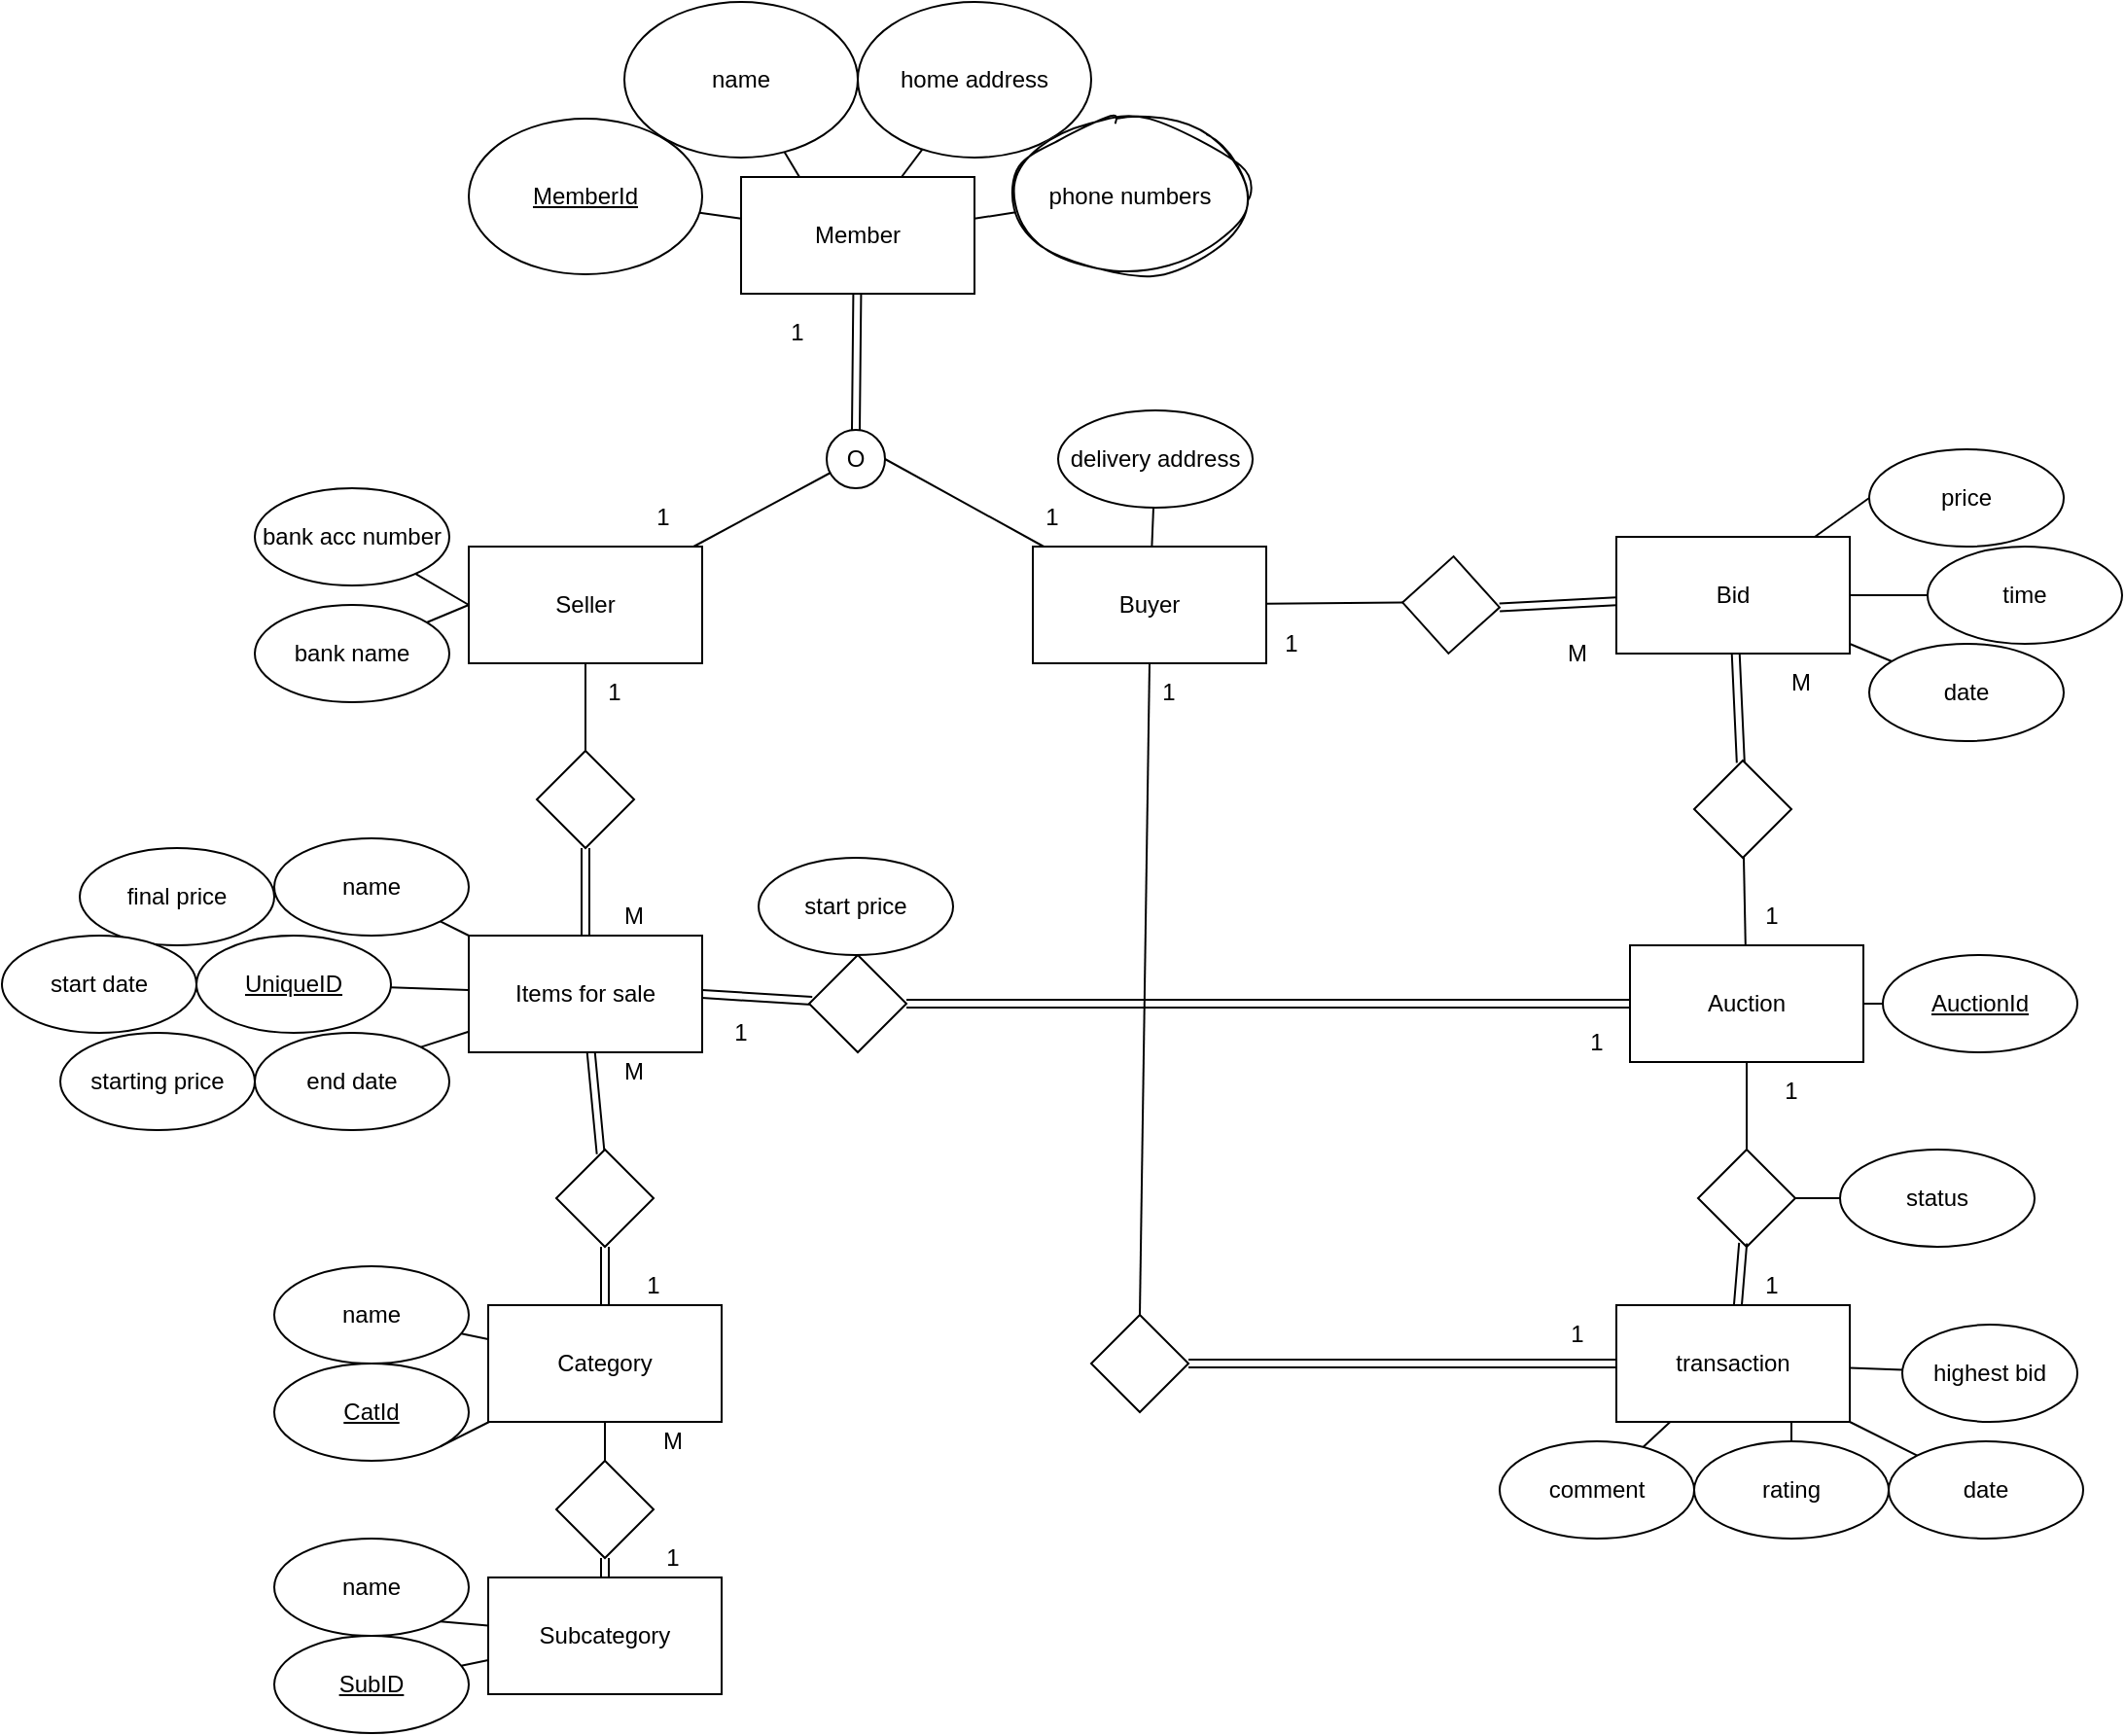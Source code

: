 <mxfile version="22.0.8" type="github">
  <diagram name="Page-1" id="o0DM0_MiCbaJy6bLGhnn">
    <mxGraphModel dx="1614" dy="1233" grid="1" gridSize="10" guides="1" tooltips="1" connect="1" arrows="1" fold="1" page="1" pageScale="1" pageWidth="827" pageHeight="1169" math="0" shadow="0">
      <root>
        <mxCell id="0" />
        <mxCell id="1" parent="0" />
        <mxCell id="vdYyiGhlFjjqDIYG_Mna-1" value="Member" style="rounded=0;whiteSpace=wrap;html=1;" vertex="1" parent="1">
          <mxGeometry x="340" y="340" width="120" height="60" as="geometry" />
        </mxCell>
        <mxCell id="vdYyiGhlFjjqDIYG_Mna-2" value="MemberId" style="ellipse;whiteSpace=wrap;html=1;fontStyle=4" vertex="1" parent="1">
          <mxGeometry x="200" y="310" width="120" height="80" as="geometry" />
        </mxCell>
        <mxCell id="vdYyiGhlFjjqDIYG_Mna-4" value="name" style="ellipse;whiteSpace=wrap;html=1;" vertex="1" parent="1">
          <mxGeometry x="280" y="250" width="120" height="80" as="geometry" />
        </mxCell>
        <mxCell id="vdYyiGhlFjjqDIYG_Mna-5" value="home address" style="ellipse;whiteSpace=wrap;html=1;" vertex="1" parent="1">
          <mxGeometry x="400" y="250" width="120" height="80" as="geometry" />
        </mxCell>
        <mxCell id="vdYyiGhlFjjqDIYG_Mna-6" value="phone numbers" style="ellipse;whiteSpace=wrap;html=1;sketch=1;curveFitting=1;jiggle=2;" vertex="1" parent="1">
          <mxGeometry x="480" y="310" width="120" height="80" as="geometry" />
        </mxCell>
        <mxCell id="vdYyiGhlFjjqDIYG_Mna-7" value="Seller" style="rounded=0;whiteSpace=wrap;html=1;" vertex="1" parent="1">
          <mxGeometry x="200" y="530" width="120" height="60" as="geometry" />
        </mxCell>
        <mxCell id="vdYyiGhlFjjqDIYG_Mna-8" value="Buyer" style="rounded=0;whiteSpace=wrap;html=1;" vertex="1" parent="1">
          <mxGeometry x="490" y="530" width="120" height="60" as="geometry" />
        </mxCell>
        <mxCell id="vdYyiGhlFjjqDIYG_Mna-9" value="" style="endArrow=none;html=1;rounded=0;" edge="1" parent="1" source="vdYyiGhlFjjqDIYG_Mna-7" target="vdYyiGhlFjjqDIYG_Mna-10">
          <mxGeometry width="50" height="50" relative="1" as="geometry">
            <mxPoint x="370" y="570" as="sourcePoint" />
            <mxPoint x="420" y="520" as="targetPoint" />
          </mxGeometry>
        </mxCell>
        <mxCell id="vdYyiGhlFjjqDIYG_Mna-10" value="O" style="ellipse;whiteSpace=wrap;html=1;aspect=fixed;" vertex="1" parent="1">
          <mxGeometry x="384" y="470" width="30" height="30" as="geometry" />
        </mxCell>
        <mxCell id="vdYyiGhlFjjqDIYG_Mna-11" value="" style="endArrow=none;html=1;rounded=0;exitX=1;exitY=0.5;exitDx=0;exitDy=0;" edge="1" parent="1" source="vdYyiGhlFjjqDIYG_Mna-10" target="vdYyiGhlFjjqDIYG_Mna-8">
          <mxGeometry width="50" height="50" relative="1" as="geometry">
            <mxPoint x="370" y="570" as="sourcePoint" />
            <mxPoint x="420" y="520" as="targetPoint" />
          </mxGeometry>
        </mxCell>
        <mxCell id="vdYyiGhlFjjqDIYG_Mna-12" value="" style="endArrow=none;html=1;rounded=0;entryX=0.5;entryY=0;entryDx=0;entryDy=0;shape=link;" edge="1" parent="1" source="vdYyiGhlFjjqDIYG_Mna-1" target="vdYyiGhlFjjqDIYG_Mna-10">
          <mxGeometry width="50" height="50" relative="1" as="geometry">
            <mxPoint x="424" y="495" as="sourcePoint" />
            <mxPoint x="506" y="540" as="targetPoint" />
          </mxGeometry>
        </mxCell>
        <mxCell id="vdYyiGhlFjjqDIYG_Mna-13" value="delivery address" style="ellipse;whiteSpace=wrap;html=1;" vertex="1" parent="1">
          <mxGeometry x="503" y="460" width="100" height="50" as="geometry" />
        </mxCell>
        <mxCell id="vdYyiGhlFjjqDIYG_Mna-14" value="bank acc number" style="ellipse;whiteSpace=wrap;html=1;" vertex="1" parent="1">
          <mxGeometry x="90" y="500" width="100" height="50" as="geometry" />
        </mxCell>
        <mxCell id="vdYyiGhlFjjqDIYG_Mna-15" value="bank name" style="ellipse;whiteSpace=wrap;html=1;" vertex="1" parent="1">
          <mxGeometry x="90" y="560" width="100" height="50" as="geometry" />
        </mxCell>
        <mxCell id="vdYyiGhlFjjqDIYG_Mna-16" value="Items for sale" style="rounded=0;whiteSpace=wrap;html=1;" vertex="1" parent="1">
          <mxGeometry x="200" y="730" width="120" height="60" as="geometry" />
        </mxCell>
        <mxCell id="vdYyiGhlFjjqDIYG_Mna-17" value="&lt;u&gt;UniqueID&lt;/u&gt;" style="ellipse;whiteSpace=wrap;html=1;" vertex="1" parent="1">
          <mxGeometry x="60" y="730" width="100" height="50" as="geometry" />
        </mxCell>
        <mxCell id="vdYyiGhlFjjqDIYG_Mna-18" value="name" style="ellipse;whiteSpace=wrap;html=1;" vertex="1" parent="1">
          <mxGeometry x="100" y="680" width="100" height="50" as="geometry" />
        </mxCell>
        <mxCell id="vdYyiGhlFjjqDIYG_Mna-19" value="end date" style="ellipse;whiteSpace=wrap;html=1;" vertex="1" parent="1">
          <mxGeometry x="90" y="780" width="100" height="50" as="geometry" />
        </mxCell>
        <mxCell id="vdYyiGhlFjjqDIYG_Mna-20" value="starting price" style="ellipse;whiteSpace=wrap;html=1;" vertex="1" parent="1">
          <mxGeometry x="-10" y="780" width="100" height="50" as="geometry" />
        </mxCell>
        <mxCell id="vdYyiGhlFjjqDIYG_Mna-21" value="final price" style="ellipse;whiteSpace=wrap;html=1;" vertex="1" parent="1">
          <mxGeometry y="685" width="100" height="50" as="geometry" />
        </mxCell>
        <mxCell id="vdYyiGhlFjjqDIYG_Mna-22" value="start date" style="ellipse;whiteSpace=wrap;html=1;" vertex="1" parent="1">
          <mxGeometry x="-40" y="730" width="100" height="50" as="geometry" />
        </mxCell>
        <mxCell id="vdYyiGhlFjjqDIYG_Mna-24" value="Subcategory" style="rounded=0;whiteSpace=wrap;html=1;" vertex="1" parent="1">
          <mxGeometry x="210" y="1060" width="120" height="60" as="geometry" />
        </mxCell>
        <mxCell id="vdYyiGhlFjjqDIYG_Mna-26" value="&lt;u&gt;SubID&lt;/u&gt;" style="ellipse;whiteSpace=wrap;html=1;" vertex="1" parent="1">
          <mxGeometry x="100" y="1090" width="100" height="50" as="geometry" />
        </mxCell>
        <mxCell id="vdYyiGhlFjjqDIYG_Mna-27" value="name" style="ellipse;whiteSpace=wrap;html=1;" vertex="1" parent="1">
          <mxGeometry x="100" y="1040" width="100" height="50" as="geometry" />
        </mxCell>
        <mxCell id="vdYyiGhlFjjqDIYG_Mna-28" value="Category" style="rounded=0;whiteSpace=wrap;html=1;" vertex="1" parent="1">
          <mxGeometry x="210" y="920" width="120" height="60" as="geometry" />
        </mxCell>
        <mxCell id="vdYyiGhlFjjqDIYG_Mna-29" value="name" style="ellipse;whiteSpace=wrap;html=1;" vertex="1" parent="1">
          <mxGeometry x="100" y="900" width="100" height="50" as="geometry" />
        </mxCell>
        <mxCell id="vdYyiGhlFjjqDIYG_Mna-30" value="&lt;u&gt;CatId&lt;/u&gt;" style="ellipse;whiteSpace=wrap;html=1;" vertex="1" parent="1">
          <mxGeometry x="100" y="950" width="100" height="50" as="geometry" />
        </mxCell>
        <mxCell id="vdYyiGhlFjjqDIYG_Mna-32" value="Bid" style="rounded=0;whiteSpace=wrap;html=1;" vertex="1" parent="1">
          <mxGeometry x="790" y="525" width="120" height="60" as="geometry" />
        </mxCell>
        <mxCell id="vdYyiGhlFjjqDIYG_Mna-33" value="price" style="ellipse;whiteSpace=wrap;html=1;" vertex="1" parent="1">
          <mxGeometry x="920" y="480" width="100" height="50" as="geometry" />
        </mxCell>
        <mxCell id="vdYyiGhlFjjqDIYG_Mna-34" value="time" style="ellipse;whiteSpace=wrap;html=1;" vertex="1" parent="1">
          <mxGeometry x="950" y="530" width="100" height="50" as="geometry" />
        </mxCell>
        <mxCell id="vdYyiGhlFjjqDIYG_Mna-35" value="date" style="ellipse;whiteSpace=wrap;html=1;" vertex="1" parent="1">
          <mxGeometry x="920" y="580" width="100" height="50" as="geometry" />
        </mxCell>
        <mxCell id="vdYyiGhlFjjqDIYG_Mna-37" value="Auction" style="rounded=0;whiteSpace=wrap;html=1;" vertex="1" parent="1">
          <mxGeometry x="797" y="735" width="120" height="60" as="geometry" />
        </mxCell>
        <mxCell id="vdYyiGhlFjjqDIYG_Mna-38" value="highest bid" style="ellipse;whiteSpace=wrap;html=1;" vertex="1" parent="1">
          <mxGeometry x="937" y="930" width="90" height="50" as="geometry" />
        </mxCell>
        <mxCell id="vdYyiGhlFjjqDIYG_Mna-39" value="transaction" style="rounded=0;whiteSpace=wrap;html=1;" vertex="1" parent="1">
          <mxGeometry x="790" y="920" width="120" height="60" as="geometry" />
        </mxCell>
        <mxCell id="vdYyiGhlFjjqDIYG_Mna-40" value="date" style="ellipse;whiteSpace=wrap;html=1;" vertex="1" parent="1">
          <mxGeometry x="930" y="990" width="100" height="50" as="geometry" />
        </mxCell>
        <mxCell id="vdYyiGhlFjjqDIYG_Mna-41" value="status" style="ellipse;whiteSpace=wrap;html=1;" vertex="1" parent="1">
          <mxGeometry x="905" y="840" width="100" height="50" as="geometry" />
        </mxCell>
        <mxCell id="vdYyiGhlFjjqDIYG_Mna-42" value="rating" style="ellipse;whiteSpace=wrap;html=1;" vertex="1" parent="1">
          <mxGeometry x="830" y="990" width="100" height="50" as="geometry" />
        </mxCell>
        <mxCell id="vdYyiGhlFjjqDIYG_Mna-43" value="comment" style="ellipse;whiteSpace=wrap;html=1;" vertex="1" parent="1">
          <mxGeometry x="730" y="990" width="100" height="50" as="geometry" />
        </mxCell>
        <mxCell id="vdYyiGhlFjjqDIYG_Mna-44" value="" style="rhombus;whiteSpace=wrap;html=1;rotation=-87;" vertex="1" parent="1">
          <mxGeometry x="680" y="535" width="50" height="50" as="geometry" />
        </mxCell>
        <mxCell id="vdYyiGhlFjjqDIYG_Mna-45" value="" style="endArrow=none;html=1;rounded=0;entryX=0.5;entryY=0;entryDx=0;entryDy=0;" edge="1" parent="1" source="vdYyiGhlFjjqDIYG_Mna-8" target="vdYyiGhlFjjqDIYG_Mna-44">
          <mxGeometry width="50" height="50" relative="1" as="geometry">
            <mxPoint x="424" y="495" as="sourcePoint" />
            <mxPoint x="506" y="540" as="targetPoint" />
          </mxGeometry>
        </mxCell>
        <mxCell id="vdYyiGhlFjjqDIYG_Mna-46" value="" style="endArrow=none;html=1;rounded=0;exitX=0.5;exitY=1;exitDx=0;exitDy=0;shape=link;" edge="1" parent="1" source="vdYyiGhlFjjqDIYG_Mna-44" target="vdYyiGhlFjjqDIYG_Mna-32">
          <mxGeometry width="50" height="50" relative="1" as="geometry">
            <mxPoint x="560" y="600" as="sourcePoint" />
            <mxPoint x="560" y="660" as="targetPoint" />
            <Array as="points" />
          </mxGeometry>
        </mxCell>
        <mxCell id="vdYyiGhlFjjqDIYG_Mna-47" value="" style="rhombus;whiteSpace=wrap;html=1;" vertex="1" parent="1">
          <mxGeometry x="832" y="840" width="50" height="50" as="geometry" />
        </mxCell>
        <mxCell id="vdYyiGhlFjjqDIYG_Mna-48" value="" style="endArrow=none;html=1;rounded=0;exitX=0.5;exitY=1;exitDx=0;exitDy=0;entryX=0.5;entryY=0;entryDx=0;entryDy=0;" edge="1" parent="1" source="vdYyiGhlFjjqDIYG_Mna-37" target="vdYyiGhlFjjqDIYG_Mna-47">
          <mxGeometry width="50" height="50" relative="1" as="geometry">
            <mxPoint x="867" y="600" as="sourcePoint" />
            <mxPoint x="867" y="660" as="targetPoint" />
          </mxGeometry>
        </mxCell>
        <mxCell id="vdYyiGhlFjjqDIYG_Mna-49" value="" style="endArrow=none;html=1;rounded=0;shape=link;" edge="1" parent="1" source="vdYyiGhlFjjqDIYG_Mna-39" target="vdYyiGhlFjjqDIYG_Mna-47">
          <mxGeometry width="50" height="50" relative="1" as="geometry">
            <mxPoint x="867" y="805" as="sourcePoint" />
            <mxPoint x="857" y="880" as="targetPoint" />
          </mxGeometry>
        </mxCell>
        <mxCell id="vdYyiGhlFjjqDIYG_Mna-50" value="" style="endArrow=none;html=1;rounded=0;" edge="1" parent="1" source="vdYyiGhlFjjqDIYG_Mna-37" target="vdYyiGhlFjjqDIYG_Mna-52">
          <mxGeometry width="50" height="50" relative="1" as="geometry">
            <mxPoint x="863" y="930" as="sourcePoint" />
            <mxPoint x="867" y="890" as="targetPoint" />
          </mxGeometry>
        </mxCell>
        <mxCell id="vdYyiGhlFjjqDIYG_Mna-51" value="" style="endArrow=none;html=1;rounded=0;entryX=0.5;entryY=1;entryDx=0;entryDy=0;exitX=0.5;exitY=0;exitDx=0;exitDy=0;" edge="1" parent="1" source="vdYyiGhlFjjqDIYG_Mna-57" target="vdYyiGhlFjjqDIYG_Mna-7">
          <mxGeometry width="50" height="50" relative="1" as="geometry">
            <mxPoint x="-160" y="435" as="sourcePoint" />
            <mxPoint x="358" y="700" as="targetPoint" />
          </mxGeometry>
        </mxCell>
        <mxCell id="vdYyiGhlFjjqDIYG_Mna-52" value="" style="rhombus;whiteSpace=wrap;html=1;" vertex="1" parent="1">
          <mxGeometry x="830" y="640" width="50" height="50" as="geometry" />
        </mxCell>
        <mxCell id="vdYyiGhlFjjqDIYG_Mna-54" value="" style="endArrow=none;html=1;rounded=0;shape=link;" edge="1" parent="1" source="vdYyiGhlFjjqDIYG_Mna-59" target="vdYyiGhlFjjqDIYG_Mna-28">
          <mxGeometry width="50" height="50" relative="1" as="geometry">
            <mxPoint x="270" y="740" as="sourcePoint" />
            <mxPoint x="280" y="830" as="targetPoint" />
          </mxGeometry>
        </mxCell>
        <mxCell id="vdYyiGhlFjjqDIYG_Mna-55" value="" style="endArrow=none;html=1;rounded=0;exitX=0.5;exitY=1;exitDx=0;exitDy=0;shape=link;" edge="1" parent="1" source="vdYyiGhlFjjqDIYG_Mna-61" target="vdYyiGhlFjjqDIYG_Mna-24">
          <mxGeometry width="50" height="50" relative="1" as="geometry">
            <mxPoint x="272" y="800" as="sourcePoint" />
            <mxPoint x="278" y="930" as="targetPoint" />
          </mxGeometry>
        </mxCell>
        <mxCell id="vdYyiGhlFjjqDIYG_Mna-56" value="" style="endArrow=none;html=1;rounded=0;exitX=1;exitY=0.5;exitDx=0;exitDy=0;shape=link;" edge="1" parent="1" source="vdYyiGhlFjjqDIYG_Mna-87" target="vdYyiGhlFjjqDIYG_Mna-37">
          <mxGeometry width="50" height="50" relative="1" as="geometry">
            <mxPoint x="280" y="990" as="sourcePoint" />
            <mxPoint x="280" y="1070" as="targetPoint" />
          </mxGeometry>
        </mxCell>
        <mxCell id="vdYyiGhlFjjqDIYG_Mna-58" value="" style="endArrow=none;html=1;rounded=0;entryX=0.5;entryY=1;entryDx=0;entryDy=0;exitX=0.5;exitY=0;exitDx=0;exitDy=0;shape=link;" edge="1" parent="1" source="vdYyiGhlFjjqDIYG_Mna-16" target="vdYyiGhlFjjqDIYG_Mna-57">
          <mxGeometry width="50" height="50" relative="1" as="geometry">
            <mxPoint x="260" y="730" as="sourcePoint" />
            <mxPoint x="260" y="590" as="targetPoint" />
          </mxGeometry>
        </mxCell>
        <mxCell id="vdYyiGhlFjjqDIYG_Mna-57" value="" style="rhombus;whiteSpace=wrap;html=1;" vertex="1" parent="1">
          <mxGeometry x="235" y="635" width="50" height="50" as="geometry" />
        </mxCell>
        <mxCell id="vdYyiGhlFjjqDIYG_Mna-60" value="" style="endArrow=none;html=1;rounded=0;shape=link;" edge="1" parent="1" source="vdYyiGhlFjjqDIYG_Mna-16" target="vdYyiGhlFjjqDIYG_Mna-59">
          <mxGeometry width="50" height="50" relative="1" as="geometry">
            <mxPoint x="262" y="790" as="sourcePoint" />
            <mxPoint x="268" y="920" as="targetPoint" />
          </mxGeometry>
        </mxCell>
        <mxCell id="vdYyiGhlFjjqDIYG_Mna-59" value="" style="rhombus;whiteSpace=wrap;html=1;" vertex="1" parent="1">
          <mxGeometry x="245" y="840" width="50" height="50" as="geometry" />
        </mxCell>
        <mxCell id="vdYyiGhlFjjqDIYG_Mna-62" value="" style="endArrow=none;html=1;rounded=0;exitX=0.5;exitY=1;exitDx=0;exitDy=0;" edge="1" parent="1" source="vdYyiGhlFjjqDIYG_Mna-28" target="vdYyiGhlFjjqDIYG_Mna-61">
          <mxGeometry width="50" height="50" relative="1" as="geometry">
            <mxPoint x="270" y="980" as="sourcePoint" />
            <mxPoint x="270" y="1060" as="targetPoint" />
          </mxGeometry>
        </mxCell>
        <mxCell id="vdYyiGhlFjjqDIYG_Mna-61" value="" style="rhombus;whiteSpace=wrap;html=1;" vertex="1" parent="1">
          <mxGeometry x="245" y="1000" width="50" height="50" as="geometry" />
        </mxCell>
        <mxCell id="vdYyiGhlFjjqDIYG_Mna-64" value="" style="endArrow=none;html=1;rounded=0;exitX=0;exitY=0.5;exitDx=0;exitDy=0;" edge="1" parent="1" source="vdYyiGhlFjjqDIYG_Mna-7" target="vdYyiGhlFjjqDIYG_Mna-14">
          <mxGeometry width="50" height="50" relative="1" as="geometry">
            <mxPoint x="326" y="540" as="sourcePoint" />
            <mxPoint x="396" y="502" as="targetPoint" />
          </mxGeometry>
        </mxCell>
        <mxCell id="vdYyiGhlFjjqDIYG_Mna-65" value="" style="endArrow=none;html=1;rounded=0;exitX=0;exitY=0.5;exitDx=0;exitDy=0;" edge="1" parent="1" source="vdYyiGhlFjjqDIYG_Mna-7" target="vdYyiGhlFjjqDIYG_Mna-15">
          <mxGeometry width="50" height="50" relative="1" as="geometry">
            <mxPoint x="210" y="570" as="sourcePoint" />
            <mxPoint x="183" y="554" as="targetPoint" />
          </mxGeometry>
        </mxCell>
        <mxCell id="vdYyiGhlFjjqDIYG_Mna-66" value="" style="endArrow=none;html=1;rounded=0;" edge="1" parent="1" source="vdYyiGhlFjjqDIYG_Mna-18" target="vdYyiGhlFjjqDIYG_Mna-16">
          <mxGeometry width="50" height="50" relative="1" as="geometry">
            <mxPoint x="210" y="570" as="sourcePoint" />
            <mxPoint x="189" y="579" as="targetPoint" />
          </mxGeometry>
        </mxCell>
        <mxCell id="vdYyiGhlFjjqDIYG_Mna-67" value="" style="endArrow=none;html=1;rounded=0;" edge="1" parent="1" source="vdYyiGhlFjjqDIYG_Mna-16" target="vdYyiGhlFjjqDIYG_Mna-17">
          <mxGeometry width="50" height="50" relative="1" as="geometry">
            <mxPoint x="196" y="732" as="sourcePoint" />
            <mxPoint x="210" y="740" as="targetPoint" />
          </mxGeometry>
        </mxCell>
        <mxCell id="vdYyiGhlFjjqDIYG_Mna-68" value="" style="endArrow=none;html=1;rounded=0;exitX=1;exitY=0;exitDx=0;exitDy=0;" edge="1" parent="1" source="vdYyiGhlFjjqDIYG_Mna-19" target="vdYyiGhlFjjqDIYG_Mna-16">
          <mxGeometry width="50" height="50" relative="1" as="geometry">
            <mxPoint x="210" y="768" as="sourcePoint" />
            <mxPoint x="170" y="766" as="targetPoint" />
          </mxGeometry>
        </mxCell>
        <mxCell id="vdYyiGhlFjjqDIYG_Mna-69" value="" style="endArrow=none;html=1;rounded=0;" edge="1" parent="1" source="vdYyiGhlFjjqDIYG_Mna-1" target="vdYyiGhlFjjqDIYG_Mna-2">
          <mxGeometry width="50" height="50" relative="1" as="geometry">
            <mxPoint x="186" y="798" as="sourcePoint" />
            <mxPoint x="210" y="790" as="targetPoint" />
          </mxGeometry>
        </mxCell>
        <mxCell id="vdYyiGhlFjjqDIYG_Mna-70" value="" style="endArrow=none;html=1;rounded=0;entryX=0.25;entryY=0;entryDx=0;entryDy=0;" edge="1" parent="1" source="vdYyiGhlFjjqDIYG_Mna-4" target="vdYyiGhlFjjqDIYG_Mna-1">
          <mxGeometry width="50" height="50" relative="1" as="geometry">
            <mxPoint x="350" y="371" as="sourcePoint" />
            <mxPoint x="329" y="368" as="targetPoint" />
          </mxGeometry>
        </mxCell>
        <mxCell id="vdYyiGhlFjjqDIYG_Mna-71" value="" style="endArrow=none;html=1;rounded=0;" edge="1" parent="1" source="vdYyiGhlFjjqDIYG_Mna-5" target="vdYyiGhlFjjqDIYG_Mna-1">
          <mxGeometry width="50" height="50" relative="1" as="geometry">
            <mxPoint x="372" y="337" as="sourcePoint" />
            <mxPoint x="380" y="350" as="targetPoint" />
          </mxGeometry>
        </mxCell>
        <mxCell id="vdYyiGhlFjjqDIYG_Mna-72" value="" style="endArrow=none;html=1;rounded=0;" edge="1" parent="1" source="vdYyiGhlFjjqDIYG_Mna-6" target="vdYyiGhlFjjqDIYG_Mna-1">
          <mxGeometry width="50" height="50" relative="1" as="geometry">
            <mxPoint x="443" y="336" as="sourcePoint" />
            <mxPoint x="432" y="350" as="targetPoint" />
          </mxGeometry>
        </mxCell>
        <mxCell id="vdYyiGhlFjjqDIYG_Mna-73" value="" style="endArrow=none;html=1;rounded=0;" edge="1" parent="1" source="vdYyiGhlFjjqDIYG_Mna-8" target="vdYyiGhlFjjqDIYG_Mna-13">
          <mxGeometry width="50" height="50" relative="1" as="geometry">
            <mxPoint x="491" y="368" as="sourcePoint" />
            <mxPoint x="470" y="371" as="targetPoint" />
          </mxGeometry>
        </mxCell>
        <mxCell id="vdYyiGhlFjjqDIYG_Mna-74" value="" style="endArrow=none;html=1;rounded=0;entryX=0;entryY=0.5;entryDx=0;entryDy=0;" edge="1" parent="1" source="vdYyiGhlFjjqDIYG_Mna-32" target="vdYyiGhlFjjqDIYG_Mna-33">
          <mxGeometry width="50" height="50" relative="1" as="geometry">
            <mxPoint x="670" y="349" as="sourcePoint" />
            <mxPoint x="704" y="343" as="targetPoint" />
          </mxGeometry>
        </mxCell>
        <mxCell id="vdYyiGhlFjjqDIYG_Mna-75" value="" style="endArrow=none;html=1;rounded=0;" edge="1" parent="1" source="vdYyiGhlFjjqDIYG_Mna-32" target="vdYyiGhlFjjqDIYG_Mna-34">
          <mxGeometry width="50" height="50" relative="1" as="geometry">
            <mxPoint x="890" y="550" as="sourcePoint" />
            <mxPoint x="930" y="515" as="targetPoint" />
          </mxGeometry>
        </mxCell>
        <mxCell id="vdYyiGhlFjjqDIYG_Mna-76" value="" style="endArrow=none;html=1;rounded=0;" edge="1" parent="1" source="vdYyiGhlFjjqDIYG_Mna-32" target="vdYyiGhlFjjqDIYG_Mna-35">
          <mxGeometry width="50" height="50" relative="1" as="geometry">
            <mxPoint x="920" y="565" as="sourcePoint" />
            <mxPoint x="960" y="565" as="targetPoint" />
          </mxGeometry>
        </mxCell>
        <mxCell id="vdYyiGhlFjjqDIYG_Mna-77" value="" style="endArrow=none;html=1;rounded=0;" edge="1" parent="1" source="vdYyiGhlFjjqDIYG_Mna-39" target="vdYyiGhlFjjqDIYG_Mna-38">
          <mxGeometry width="50" height="50" relative="1" as="geometry">
            <mxPoint x="1177" y="800" as="sourcePoint" />
            <mxPoint x="1199" y="809" as="targetPoint" />
          </mxGeometry>
        </mxCell>
        <mxCell id="vdYyiGhlFjjqDIYG_Mna-78" value="" style="endArrow=none;html=1;rounded=0;" edge="1" parent="1" source="vdYyiGhlFjjqDIYG_Mna-47" target="vdYyiGhlFjjqDIYG_Mna-41">
          <mxGeometry width="50" height="50" relative="1" as="geometry">
            <mxPoint x="920" y="944" as="sourcePoint" />
            <mxPoint x="949" y="936" as="targetPoint" />
          </mxGeometry>
        </mxCell>
        <mxCell id="vdYyiGhlFjjqDIYG_Mna-79" value="" style="endArrow=none;html=1;rounded=0;" edge="1" parent="1" source="vdYyiGhlFjjqDIYG_Mna-39" target="vdYyiGhlFjjqDIYG_Mna-40">
          <mxGeometry width="50" height="50" relative="1" as="geometry">
            <mxPoint x="920" y="967" as="sourcePoint" />
            <mxPoint x="941" y="970" as="targetPoint" />
          </mxGeometry>
        </mxCell>
        <mxCell id="vdYyiGhlFjjqDIYG_Mna-80" value="" style="endArrow=none;html=1;rounded=0;exitX=0.75;exitY=1;exitDx=0;exitDy=0;" edge="1" parent="1" source="vdYyiGhlFjjqDIYG_Mna-39" target="vdYyiGhlFjjqDIYG_Mna-42">
          <mxGeometry width="50" height="50" relative="1" as="geometry">
            <mxPoint x="920" y="990" as="sourcePoint" />
            <mxPoint x="954" y="1007" as="targetPoint" />
          </mxGeometry>
        </mxCell>
        <mxCell id="vdYyiGhlFjjqDIYG_Mna-81" value="" style="endArrow=none;html=1;rounded=0;" edge="1" parent="1" source="vdYyiGhlFjjqDIYG_Mna-39" target="vdYyiGhlFjjqDIYG_Mna-43">
          <mxGeometry width="50" height="50" relative="1" as="geometry">
            <mxPoint x="890" y="990" as="sourcePoint" />
            <mxPoint x="890" y="1000" as="targetPoint" />
          </mxGeometry>
        </mxCell>
        <mxCell id="vdYyiGhlFjjqDIYG_Mna-82" value="" style="endArrow=none;html=1;rounded=0;" edge="1" parent="1" source="vdYyiGhlFjjqDIYG_Mna-28" target="vdYyiGhlFjjqDIYG_Mna-29">
          <mxGeometry width="50" height="50" relative="1" as="geometry">
            <mxPoint x="521" y="990" as="sourcePoint" />
            <mxPoint x="507" y="1003" as="targetPoint" />
          </mxGeometry>
        </mxCell>
        <mxCell id="vdYyiGhlFjjqDIYG_Mna-83" value="" style="endArrow=none;html=1;rounded=0;exitX=1;exitY=1;exitDx=0;exitDy=0;" edge="1" parent="1" source="vdYyiGhlFjjqDIYG_Mna-30" target="vdYyiGhlFjjqDIYG_Mna-28">
          <mxGeometry width="50" height="50" relative="1" as="geometry">
            <mxPoint x="220" y="947" as="sourcePoint" />
            <mxPoint x="206" y="944" as="targetPoint" />
          </mxGeometry>
        </mxCell>
        <mxCell id="vdYyiGhlFjjqDIYG_Mna-84" value="" style="endArrow=none;html=1;rounded=0;entryX=1;entryY=1;entryDx=0;entryDy=0;" edge="1" parent="1" source="vdYyiGhlFjjqDIYG_Mna-24" target="vdYyiGhlFjjqDIYG_Mna-27">
          <mxGeometry width="50" height="50" relative="1" as="geometry">
            <mxPoint x="196" y="1002" as="sourcePoint" />
            <mxPoint x="220" y="990" as="targetPoint" />
          </mxGeometry>
        </mxCell>
        <mxCell id="vdYyiGhlFjjqDIYG_Mna-85" value="" style="endArrow=none;html=1;rounded=0;" edge="1" parent="1" source="vdYyiGhlFjjqDIYG_Mna-26" target="vdYyiGhlFjjqDIYG_Mna-24">
          <mxGeometry width="50" height="50" relative="1" as="geometry">
            <mxPoint x="220" y="1095" as="sourcePoint" />
            <mxPoint x="196" y="1092" as="targetPoint" />
          </mxGeometry>
        </mxCell>
        <mxCell id="vdYyiGhlFjjqDIYG_Mna-88" value="" style="endArrow=none;html=1;rounded=0;exitX=1;exitY=0.5;exitDx=0;exitDy=0;shape=link;" edge="1" parent="1" source="vdYyiGhlFjjqDIYG_Mna-16" target="vdYyiGhlFjjqDIYG_Mna-87">
          <mxGeometry width="50" height="50" relative="1" as="geometry">
            <mxPoint x="320" y="760" as="sourcePoint" />
            <mxPoint x="490" y="764" as="targetPoint" />
          </mxGeometry>
        </mxCell>
        <mxCell id="vdYyiGhlFjjqDIYG_Mna-87" value="" style="rhombus;whiteSpace=wrap;html=1;" vertex="1" parent="1">
          <mxGeometry x="375" y="740" width="50" height="50" as="geometry" />
        </mxCell>
        <mxCell id="vdYyiGhlFjjqDIYG_Mna-89" value="start price" style="ellipse;whiteSpace=wrap;html=1;" vertex="1" parent="1">
          <mxGeometry x="349" y="690" width="100" height="50" as="geometry" />
        </mxCell>
        <mxCell id="vdYyiGhlFjjqDIYG_Mna-91" value="" style="endArrow=none;html=1;rounded=0;shape=link;" edge="1" parent="1" source="vdYyiGhlFjjqDIYG_Mna-52" target="vdYyiGhlFjjqDIYG_Mna-32">
          <mxGeometry width="50" height="50" relative="1" as="geometry">
            <mxPoint x="866" y="745" as="sourcePoint" />
            <mxPoint x="865" y="700" as="targetPoint" />
          </mxGeometry>
        </mxCell>
        <mxCell id="vdYyiGhlFjjqDIYG_Mna-92" value="" style="rhombus;whiteSpace=wrap;html=1;" vertex="1" parent="1">
          <mxGeometry x="520" y="925" width="50" height="50" as="geometry" />
        </mxCell>
        <mxCell id="vdYyiGhlFjjqDIYG_Mna-93" value="" style="endArrow=none;html=1;rounded=0;entryX=0.5;entryY=0;entryDx=0;entryDy=0;exitX=0.5;exitY=1;exitDx=0;exitDy=0;" edge="1" parent="1" source="vdYyiGhlFjjqDIYG_Mna-8" target="vdYyiGhlFjjqDIYG_Mna-92">
          <mxGeometry width="50" height="50" relative="1" as="geometry">
            <mxPoint x="620" y="569" as="sourcePoint" />
            <mxPoint x="690" y="569" as="targetPoint" />
          </mxGeometry>
        </mxCell>
        <mxCell id="vdYyiGhlFjjqDIYG_Mna-94" value="" style="endArrow=none;html=1;rounded=0;exitX=0;exitY=0.5;exitDx=0;exitDy=0;shape=link;" edge="1" parent="1" source="vdYyiGhlFjjqDIYG_Mna-39" target="vdYyiGhlFjjqDIYG_Mna-92">
          <mxGeometry width="50" height="50" relative="1" as="geometry">
            <mxPoint x="560" y="600" as="sourcePoint" />
            <mxPoint x="555" y="935" as="targetPoint" />
          </mxGeometry>
        </mxCell>
        <mxCell id="vdYyiGhlFjjqDIYG_Mna-96" value="&lt;u&gt;AuctionId&lt;/u&gt;" style="ellipse;whiteSpace=wrap;html=1;" vertex="1" parent="1">
          <mxGeometry x="927" y="740" width="100" height="50" as="geometry" />
        </mxCell>
        <mxCell id="vdYyiGhlFjjqDIYG_Mna-99" value="" style="endArrow=none;html=1;rounded=0;" edge="1" parent="1" source="vdYyiGhlFjjqDIYG_Mna-37" target="vdYyiGhlFjjqDIYG_Mna-96">
          <mxGeometry width="50" height="50" relative="1" as="geometry">
            <mxPoint x="866" y="745" as="sourcePoint" />
            <mxPoint x="865" y="700" as="targetPoint" />
          </mxGeometry>
        </mxCell>
        <mxCell id="vdYyiGhlFjjqDIYG_Mna-100" value="1" style="text;html=1;strokeColor=none;fillColor=none;align=center;verticalAlign=middle;whiteSpace=wrap;rounded=0;" vertex="1" parent="1">
          <mxGeometry x="349" y="410" width="40" height="20" as="geometry" />
        </mxCell>
        <mxCell id="vdYyiGhlFjjqDIYG_Mna-101" value="1" style="text;html=1;strokeColor=none;fillColor=none;align=center;verticalAlign=middle;whiteSpace=wrap;rounded=0;" vertex="1" parent="1">
          <mxGeometry x="280" y="505" width="40" height="20" as="geometry" />
        </mxCell>
        <mxCell id="vdYyiGhlFjjqDIYG_Mna-102" value="1" style="text;html=1;strokeColor=none;fillColor=none;align=center;verticalAlign=middle;whiteSpace=wrap;rounded=0;" vertex="1" parent="1">
          <mxGeometry x="480" y="505" width="40" height="20" as="geometry" />
        </mxCell>
        <mxCell id="vdYyiGhlFjjqDIYG_Mna-103" value="1" style="text;html=1;strokeColor=none;fillColor=none;align=center;verticalAlign=middle;whiteSpace=wrap;rounded=0;" vertex="1" parent="1">
          <mxGeometry x="255" y="595" width="40" height="20" as="geometry" />
        </mxCell>
        <mxCell id="vdYyiGhlFjjqDIYG_Mna-104" value="M" style="text;html=1;strokeColor=none;fillColor=none;align=center;verticalAlign=middle;whiteSpace=wrap;rounded=0;" vertex="1" parent="1">
          <mxGeometry x="265" y="710" width="40" height="20" as="geometry" />
        </mxCell>
        <mxCell id="vdYyiGhlFjjqDIYG_Mna-105" value="M" style="text;html=1;strokeColor=none;fillColor=none;align=center;verticalAlign=middle;whiteSpace=wrap;rounded=0;" vertex="1" parent="1">
          <mxGeometry x="265" y="790" width="40" height="20" as="geometry" />
        </mxCell>
        <mxCell id="vdYyiGhlFjjqDIYG_Mna-106" value="1" style="text;html=1;strokeColor=none;fillColor=none;align=center;verticalAlign=middle;whiteSpace=wrap;rounded=0;" vertex="1" parent="1">
          <mxGeometry x="275" y="900" width="40" height="20" as="geometry" />
        </mxCell>
        <mxCell id="vdYyiGhlFjjqDIYG_Mna-107" value="M" style="text;html=1;strokeColor=none;fillColor=none;align=center;verticalAlign=middle;whiteSpace=wrap;rounded=0;" vertex="1" parent="1">
          <mxGeometry x="285" y="980" width="40" height="20" as="geometry" />
        </mxCell>
        <mxCell id="vdYyiGhlFjjqDIYG_Mna-108" value="1" style="text;html=1;strokeColor=none;fillColor=none;align=center;verticalAlign=middle;whiteSpace=wrap;rounded=0;" vertex="1" parent="1">
          <mxGeometry x="285" y="1040" width="40" height="20" as="geometry" />
        </mxCell>
        <mxCell id="vdYyiGhlFjjqDIYG_Mna-109" value="1" style="text;html=1;strokeColor=none;fillColor=none;align=center;verticalAlign=middle;whiteSpace=wrap;rounded=0;" vertex="1" parent="1">
          <mxGeometry x="320" y="770" width="40" height="20" as="geometry" />
        </mxCell>
        <mxCell id="vdYyiGhlFjjqDIYG_Mna-110" value="1" style="text;html=1;strokeColor=none;fillColor=none;align=center;verticalAlign=middle;whiteSpace=wrap;rounded=0;" vertex="1" parent="1">
          <mxGeometry x="760" y="775" width="40" height="20" as="geometry" />
        </mxCell>
        <mxCell id="vdYyiGhlFjjqDIYG_Mna-111" value="1" style="text;html=1;strokeColor=none;fillColor=none;align=center;verticalAlign=middle;whiteSpace=wrap;rounded=0;" vertex="1" parent="1">
          <mxGeometry x="850" y="710" width="40" height="20" as="geometry" />
        </mxCell>
        <mxCell id="vdYyiGhlFjjqDIYG_Mna-112" value="M" style="text;html=1;strokeColor=none;fillColor=none;align=center;verticalAlign=middle;whiteSpace=wrap;rounded=0;" vertex="1" parent="1">
          <mxGeometry x="865" y="590" width="40" height="20" as="geometry" />
        </mxCell>
        <mxCell id="vdYyiGhlFjjqDIYG_Mna-113" value="M" style="text;html=1;strokeColor=none;fillColor=none;align=center;verticalAlign=middle;whiteSpace=wrap;rounded=0;" vertex="1" parent="1">
          <mxGeometry x="750" y="575" width="40" height="20" as="geometry" />
        </mxCell>
        <mxCell id="vdYyiGhlFjjqDIYG_Mna-114" value="1" style="text;html=1;strokeColor=none;fillColor=none;align=center;verticalAlign=middle;whiteSpace=wrap;rounded=0;" vertex="1" parent="1">
          <mxGeometry x="603" y="570" width="40" height="20" as="geometry" />
        </mxCell>
        <mxCell id="vdYyiGhlFjjqDIYG_Mna-115" value="1" style="text;html=1;strokeColor=none;fillColor=none;align=center;verticalAlign=middle;whiteSpace=wrap;rounded=0;" vertex="1" parent="1">
          <mxGeometry x="860" y="800" width="40" height="20" as="geometry" />
        </mxCell>
        <mxCell id="vdYyiGhlFjjqDIYG_Mna-116" value="1" style="text;html=1;strokeColor=none;fillColor=none;align=center;verticalAlign=middle;whiteSpace=wrap;rounded=0;" vertex="1" parent="1">
          <mxGeometry x="850" y="900" width="40" height="20" as="geometry" />
        </mxCell>
        <mxCell id="vdYyiGhlFjjqDIYG_Mna-118" value="1" style="text;html=1;strokeColor=none;fillColor=none;align=center;verticalAlign=middle;whiteSpace=wrap;rounded=0;" vertex="1" parent="1">
          <mxGeometry x="750" y="925" width="40" height="20" as="geometry" />
        </mxCell>
        <mxCell id="vdYyiGhlFjjqDIYG_Mna-119" value="1" style="text;html=1;strokeColor=none;fillColor=none;align=center;verticalAlign=middle;whiteSpace=wrap;rounded=0;" vertex="1" parent="1">
          <mxGeometry x="540" y="595" width="40" height="20" as="geometry" />
        </mxCell>
      </root>
    </mxGraphModel>
  </diagram>
</mxfile>
